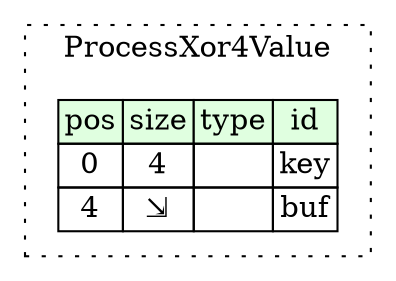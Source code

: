 digraph {
	rankdir=LR;
	node [shape=plaintext];
	subgraph cluster__process_xor4_value {
		label="ProcessXor4Value";
		graph[style=dotted];

		process_xor4_value__seq [label=<<TABLE BORDER="0" CELLBORDER="1" CELLSPACING="0">
			<TR><TD BGCOLOR="#E0FFE0">pos</TD><TD BGCOLOR="#E0FFE0">size</TD><TD BGCOLOR="#E0FFE0">type</TD><TD BGCOLOR="#E0FFE0">id</TD></TR>
			<TR><TD PORT="key_pos">0</TD><TD PORT="key_size">4</TD><TD></TD><TD PORT="key_type">key</TD></TR>
			<TR><TD PORT="buf_pos">4</TD><TD PORT="buf_size">⇲</TD><TD></TD><TD PORT="buf_type">buf</TD></TR>
		</TABLE>>];
	}
}
